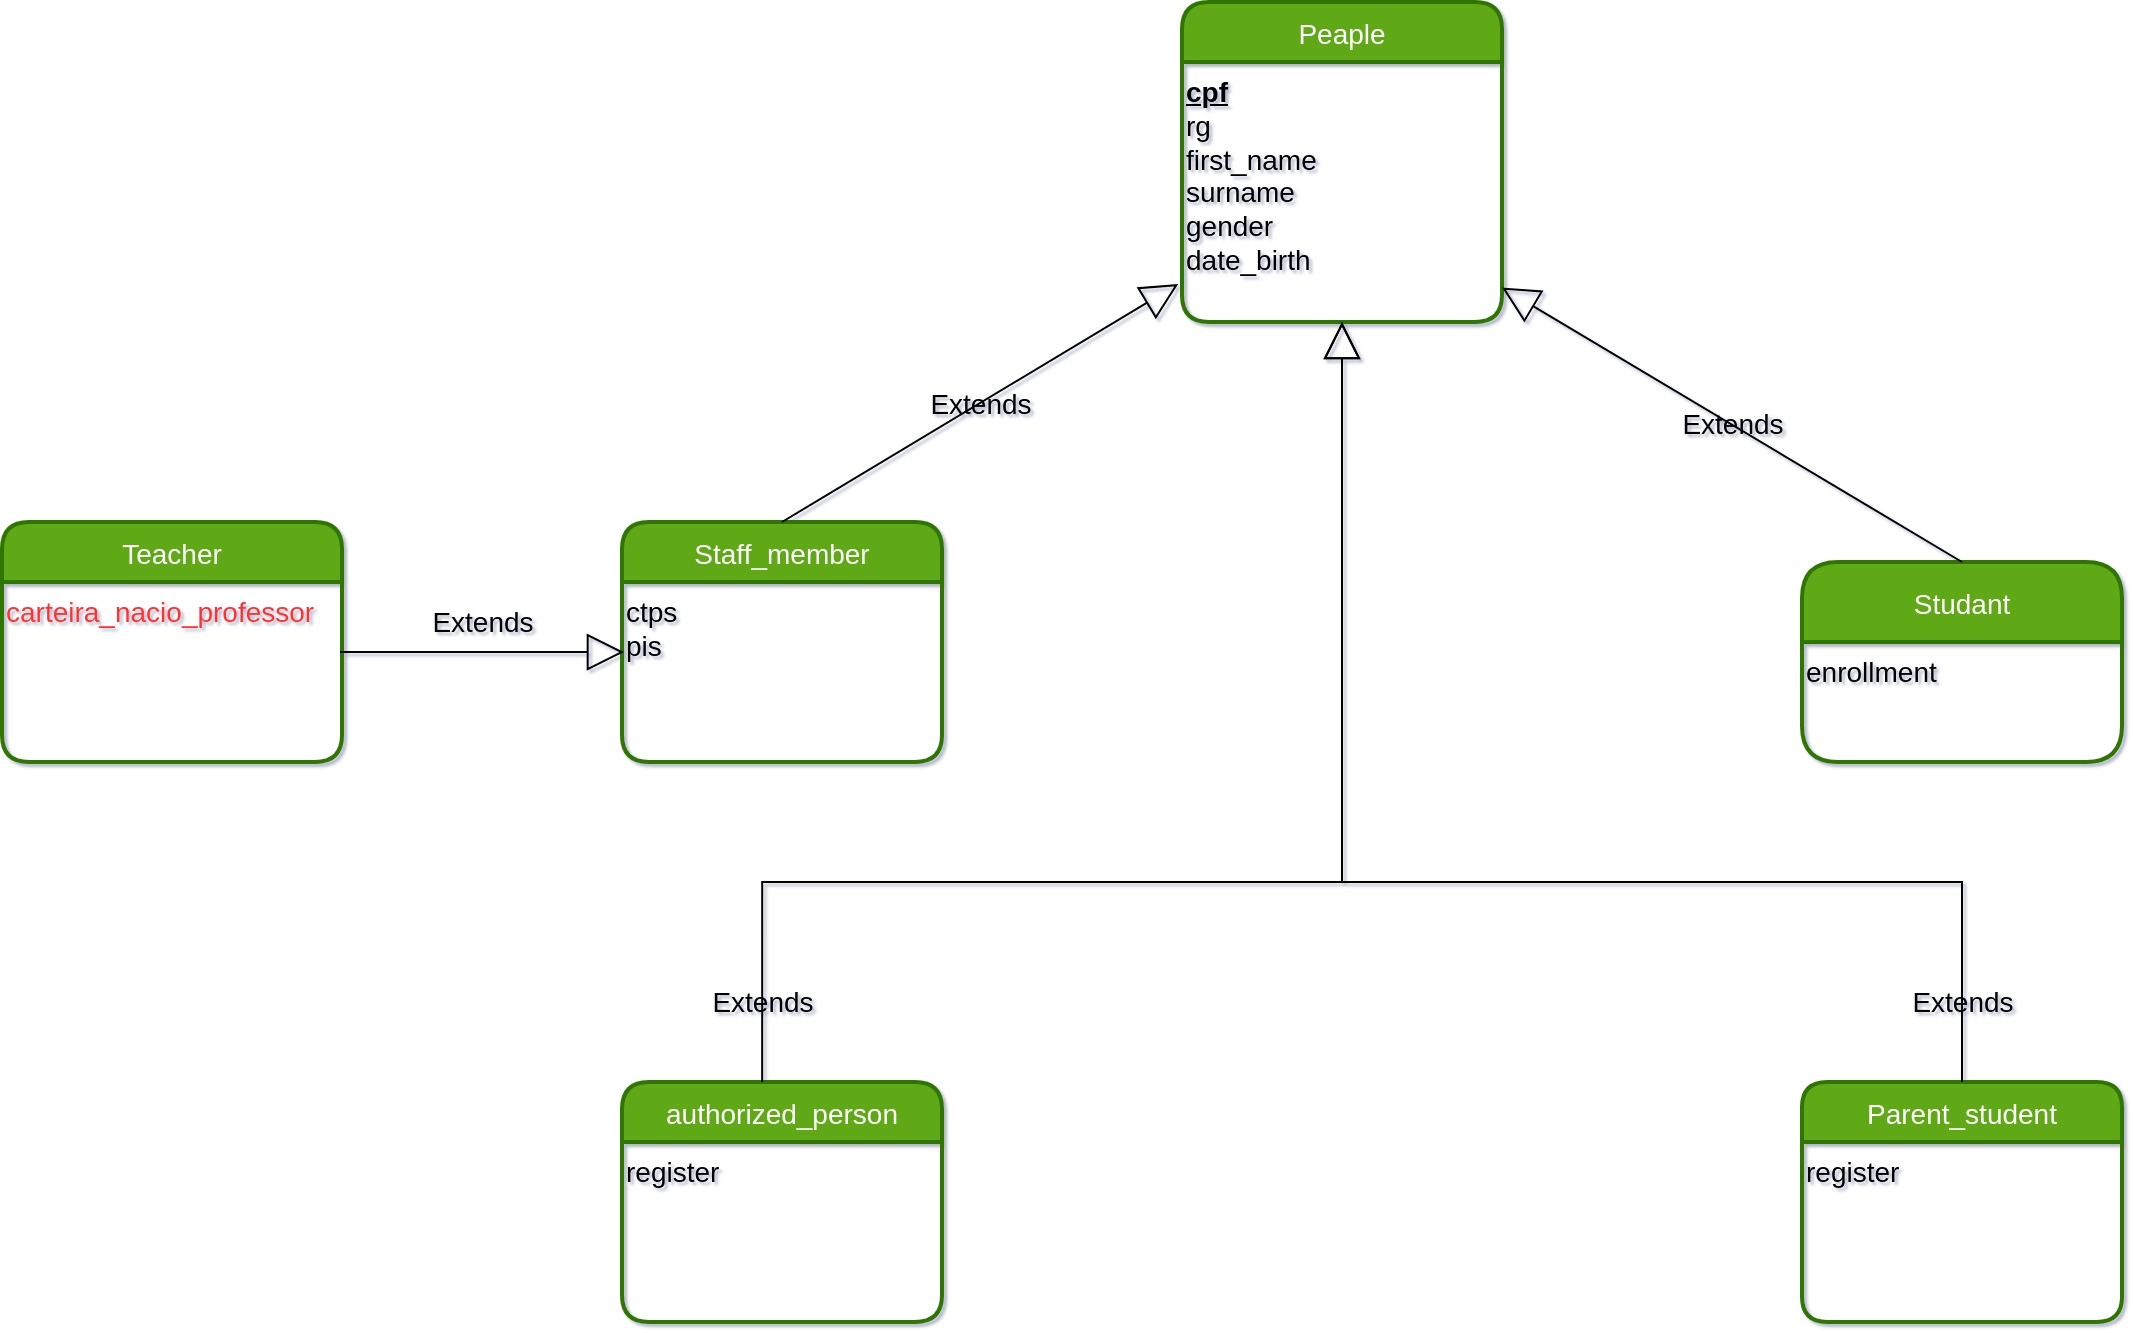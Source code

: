 <mxfile pages="2">
    <diagram id="AfMdnE-g4ZWjtciFe64G" name="Conceitual - Peaple">
        <mxGraphModel dx="1811" dy="539" grid="1" gridSize="10" guides="1" tooltips="1" connect="1" arrows="1" fold="1" page="1" pageScale="1" pageWidth="1169" pageHeight="827" background="#FFFFFF" math="0" shadow="1">
            <root>
                <mxCell id="0"/>
                <mxCell id="1" parent="0"/>
                <mxCell id="2" value="Peaple" style="swimlane;childLayout=stackLayout;horizontal=1;startSize=30;horizontalStack=0;rounded=1;fontSize=14;fontStyle=0;strokeWidth=2;resizeParent=0;resizeLast=1;shadow=0;dashed=0;align=center;labelBackgroundColor=none;labelBorderColor=none;fillColor=#60a917;fontColor=#ffffff;strokeColor=#2D7600;" parent="1" vertex="1">
                    <mxGeometry x="-490" y="30" width="160" height="160" as="geometry">
                        <mxRectangle x="310" y="50" width="80" height="30" as="alternateBounds"/>
                    </mxGeometry>
                </mxCell>
                <mxCell id="3" value="&lt;div style=&quot;font-size: 14px&quot;&gt;&lt;u&gt;&lt;font style=&quot;font-size: 14px&quot; color=&quot;#000000&quot;&gt;&lt;b&gt;cpf&lt;/b&gt;&lt;/font&gt;&lt;/u&gt;&lt;/div&gt;&lt;div style=&quot;font-size: 14px&quot;&gt;&lt;span&gt;&lt;font style=&quot;font-size: 14px&quot; color=&quot;#000000&quot;&gt;rg&lt;/font&gt;&lt;/span&gt;&lt;/div&gt;&lt;div style=&quot;font-size: 14px&quot;&gt;&lt;span&gt;&lt;font style=&quot;font-size: 14px&quot; color=&quot;#000000&quot;&gt;first_name&lt;/font&gt;&lt;/span&gt;&lt;/div&gt;&lt;div style=&quot;font-size: 14px&quot;&gt;&lt;font style=&quot;font-size: 14px&quot; color=&quot;#000000&quot;&gt;surname&lt;/font&gt;&lt;/div&gt;&lt;div style=&quot;font-size: 14px&quot;&gt;&lt;font style=&quot;font-size: 14px&quot; color=&quot;#000000&quot;&gt;gender&lt;/font&gt;&lt;/div&gt;&lt;div style=&quot;font-size: 14px&quot;&gt;&lt;font style=&quot;font-size: 14px&quot;&gt;&lt;font color=&quot;#000000&quot;&gt;date_birth&lt;/font&gt;&lt;br&gt;&lt;/font&gt;&lt;/div&gt;" style="text;html=1;align=left;verticalAlign=top;resizable=0;points=[];autosize=1;strokeColor=none;fillColor=none;" parent="2" vertex="1">
                    <mxGeometry y="30" width="160" height="130" as="geometry"/>
                </mxCell>
                <mxCell id="4" value="Studant" style="swimlane;childLayout=stackLayout;horizontal=1;startSize=40;horizontalStack=0;rounded=1;fontSize=14;fontStyle=0;strokeWidth=2;resizeParent=0;resizeLast=1;shadow=0;dashed=0;align=center;fillColor=#60a917;fontColor=#ffffff;strokeColor=#2D7600;" parent="1" vertex="1">
                    <mxGeometry x="-180" y="310" width="160" height="100" as="geometry"/>
                </mxCell>
                <mxCell id="5" value="&lt;font color=&quot;#000000&quot;&gt;enrollment&lt;/font&gt;" style="text;html=1;align=left;verticalAlign=top;resizable=0;points=[];autosize=1;strokeColor=none;fillColor=none;fontSize=14;" parent="4" vertex="1">
                    <mxGeometry y="40" width="160" height="60" as="geometry"/>
                </mxCell>
                <mxCell id="6" value="Teacher" style="swimlane;childLayout=stackLayout;horizontal=1;startSize=30;horizontalStack=0;rounded=1;fontSize=14;fontStyle=0;strokeWidth=2;resizeParent=0;resizeLast=1;shadow=0;dashed=0;align=center;fillColor=#60a917;fontColor=#ffffff;strokeColor=#2D7600;" parent="1" vertex="1">
                    <mxGeometry x="-1080" y="290" width="170" height="120" as="geometry"/>
                </mxCell>
                <mxCell id="7" value="&lt;font color=&quot;#ff3333&quot;&gt;carteira_nacio_professor&lt;/font&gt;" style="text;html=1;align=left;verticalAlign=top;resizable=0;points=[];autosize=1;strokeColor=none;fillColor=none;fontSize=14;" parent="6" vertex="1">
                    <mxGeometry y="30" width="170" height="90" as="geometry"/>
                </mxCell>
                <mxCell id="8" value="&lt;font color=&quot;#000000&quot; style=&quot;&quot;&gt;Extends&lt;/font&gt;" style="endArrow=block;endSize=16;endFill=0;html=1;rounded=0;fontSize=14;exitX=0.5;exitY=0;exitDx=0;exitDy=0;strokeColor=#000000;labelBackgroundColor=none;" parent="1" source="4" target="3" edge="1">
                    <mxGeometry width="160" relative="1" as="geometry">
                        <mxPoint x="-160" y="320" as="sourcePoint"/>
                        <mxPoint y="320" as="targetPoint"/>
                    </mxGeometry>
                </mxCell>
                <mxCell id="9" value="authorized_person" style="swimlane;childLayout=stackLayout;horizontal=1;startSize=30;horizontalStack=0;rounded=1;fontSize=14;fontStyle=0;strokeWidth=2;resizeParent=0;resizeLast=1;shadow=0;dashed=0;align=center;labelBackgroundColor=none;labelBorderColor=none;fillColor=#60a917;fontColor=#ffffff;strokeColor=#2D7600;" parent="1" vertex="1">
                    <mxGeometry x="-770" y="570" width="160" height="120" as="geometry"/>
                </mxCell>
                <mxCell id="10" value="&lt;font color=&quot;#000000&quot;&gt;register&lt;/font&gt;" style="text;html=1;align=left;verticalAlign=top;resizable=0;points=[];autosize=1;strokeColor=none;fillColor=none;fontSize=14;fontColor=#97D077;" parent="9" vertex="1">
                    <mxGeometry y="30" width="160" height="90" as="geometry"/>
                </mxCell>
                <mxCell id="11" value="Parent_student" style="swimlane;childLayout=stackLayout;horizontal=1;startSize=30;horizontalStack=0;rounded=1;fontSize=14;fontStyle=0;strokeWidth=2;resizeParent=0;resizeLast=1;shadow=0;dashed=0;align=center;labelBackgroundColor=none;labelBorderColor=none;glass=0;sketch=0;swimlaneLine=1;fillColor=#60a917;fontColor=#ffffff;strokeColor=#2D7600;arcSize=14;" parent="1" vertex="1">
                    <mxGeometry x="-180" y="570" width="160" height="120" as="geometry"/>
                </mxCell>
                <mxCell id="12" value="&lt;font color=&quot;#000000&quot;&gt;register&lt;/font&gt;" style="text;html=1;align=left;verticalAlign=top;resizable=0;points=[];autosize=1;fontSize=14;" parent="11" vertex="1">
                    <mxGeometry y="30" width="160" height="90" as="geometry"/>
                </mxCell>
                <mxCell id="13" value="&lt;span style=&quot;&quot;&gt;Extends&lt;/span&gt;" style="endArrow=block;endSize=16;endFill=0;html=1;rounded=0;fontSize=14;fontColor=#000000;exitX=0.438;exitY=0;exitDx=0;exitDy=0;exitPerimeter=0;edgeStyle=orthogonalEdgeStyle;strokeColor=#000000;labelBackgroundColor=none;" parent="1" source="9" target="3" edge="1">
                    <mxGeometry x="-0.881" width="160" relative="1" as="geometry">
                        <mxPoint x="-230" y="350" as="sourcePoint"/>
                        <mxPoint x="-70" y="350" as="targetPoint"/>
                        <Array as="points">
                            <mxPoint x="-700" y="470"/>
                            <mxPoint x="-410" y="470"/>
                        </Array>
                        <mxPoint as="offset"/>
                    </mxGeometry>
                </mxCell>
                <mxCell id="14" value="&lt;font color=&quot;#000000&quot;&gt;Extends&lt;/font&gt;" style="endArrow=block;endSize=16;endFill=0;html=1;rounded=0;fontSize=14;fontColor=#FFFFFF;exitX=0.5;exitY=0;exitDx=0;exitDy=0;edgeStyle=orthogonalEdgeStyle;labelBackgroundColor=none;strokeColor=#000000;" parent="1" source="11" edge="1">
                    <mxGeometry x="-0.884" width="160" relative="1" as="geometry">
                        <mxPoint x="-230" y="310" as="sourcePoint"/>
                        <mxPoint x="-410" y="190" as="targetPoint"/>
                        <Array as="points">
                            <mxPoint x="-100" y="470"/>
                            <mxPoint x="-410" y="470"/>
                        </Array>
                        <mxPoint as="offset"/>
                    </mxGeometry>
                </mxCell>
                <mxCell id="15" value="Staff_member" style="swimlane;childLayout=stackLayout;horizontal=1;startSize=30;horizontalStack=0;rounded=1;fontSize=14;fontStyle=0;strokeWidth=2;resizeParent=0;resizeLast=1;shadow=0;dashed=0;align=center;glass=0;labelBackgroundColor=none;labelBorderColor=none;sketch=0;fontColor=#ffffff;fillColor=#60a917;strokeColor=#2D7600;" parent="1" vertex="1">
                    <mxGeometry x="-770" y="290" width="160" height="120" as="geometry"/>
                </mxCell>
                <mxCell id="16" value="&lt;font color=&quot;#000000&quot;&gt;ctps&lt;br&gt;pis&lt;/font&gt;" style="text;html=1;align=left;verticalAlign=top;resizable=0;points=[];autosize=1;strokeColor=none;fillColor=none;fontSize=14;fontColor=#FFFFFF;" parent="15" vertex="1">
                    <mxGeometry y="30" width="160" height="90" as="geometry"/>
                </mxCell>
                <mxCell id="17" value="&lt;font style=&quot;&quot;&gt;Extends&lt;/font&gt;" style="endArrow=block;endSize=16;endFill=0;html=1;rounded=0;fontSize=14;fontColor=#000000;entryX=-0.012;entryY=0.854;entryDx=0;entryDy=0;entryPerimeter=0;exitX=0.5;exitY=0;exitDx=0;exitDy=0;strokeColor=#000000;labelBackgroundColor=none;" parent="1" source="15" target="3" edge="1">
                    <mxGeometry width="160" relative="1" as="geometry">
                        <mxPoint x="-660" y="410" as="sourcePoint"/>
                        <mxPoint x="-500" y="410" as="targetPoint"/>
                    </mxGeometry>
                </mxCell>
                <mxCell id="18" value="&lt;font style=&quot;&quot;&gt;Extends&lt;/font&gt;" style="endArrow=block;endSize=16;endFill=0;html=1;rounded=0;fontSize=14;fontColor=#000000;exitX=0.994;exitY=0.389;exitDx=0;exitDy=0;exitPerimeter=0;entryX=0.006;entryY=0.389;entryDx=0;entryDy=0;entryPerimeter=0;strokeColor=#000000;labelBackgroundColor=none;" parent="1" source="7" target="16" edge="1">
                    <mxGeometry x="0.0" y="15" width="160" relative="1" as="geometry">
                        <mxPoint x="-660" y="410" as="sourcePoint"/>
                        <mxPoint x="-500" y="410" as="targetPoint"/>
                        <mxPoint as="offset"/>
                    </mxGeometry>
                </mxCell>
            </root>
        </mxGraphModel>
    </diagram>
    <diagram id="pSEHbn4MYelLucld0nCO" name="Parent">
        <mxGraphModel dx="2748" dy="539" grid="1" gridSize="10" guides="1" tooltips="1" connect="1" arrows="1" fold="1" page="1" pageScale="1" pageWidth="827" pageHeight="1169" background="#ffffff" math="0" shadow="0">
            <root>
                <mxCell id="Catww3blxHvyXf62gdcK-0"/>
                <mxCell id="Catww3blxHvyXf62gdcK-1" parent="Catww3blxHvyXf62gdcK-0"/>
                <mxCell id="dPK-7Pq9csTcs9CNnk73-0" value="student" style="swimlane;childLayout=stackLayout;horizontal=1;startSize=40;horizontalStack=0;rounded=1;fontSize=14;fontStyle=0;strokeWidth=2;resizeParent=0;resizeLast=1;shadow=0;dashed=0;align=center;fillColor=#60a917;fontColor=#ffffff;strokeColor=#2D7600;arcSize=6;" parent="Catww3blxHvyXf62gdcK-1" vertex="1">
                    <mxGeometry x="-1050" y="56" width="160" height="150" as="geometry"/>
                </mxCell>
                <mxCell id="dPK-7Pq9csTcs9CNnk73-1" value="&lt;font color=&quot;#000000&quot;&gt;&lt;u&gt;cpf&lt;/u&gt;&lt;br&gt;enrollment&lt;br&gt;first_name&lt;br&gt;surname&lt;br&gt;gender&lt;br&gt;date_birth&lt;/font&gt;" style="text;html=1;align=left;verticalAlign=top;resizable=0;points=[];autosize=1;strokeColor=none;fillColor=none;fontSize=14;" parent="dPK-7Pq9csTcs9CNnk73-0" vertex="1">
                    <mxGeometry y="40" width="160" height="110" as="geometry"/>
                </mxCell>
                <mxCell id="dPK-7Pq9csTcs9CNnk73-2" value="address" style="shape=table;startSize=30;container=1;collapsible=1;childLayout=tableLayout;fixedRows=1;rowLines=0;fontStyle=1;align=center;resizeLast=1;fontFamily=Helvetica;gradientDirection=radial;rounded=1;fontSize=14;strokeWidth=2;swimlaneFillColor=none;fillColor=#60a917;fontColor=#ffffff;strokeColor=#2D7600;" parent="Catww3blxHvyXf62gdcK-1" vertex="1">
                    <mxGeometry x="-1325.5" y="218" width="180" height="312" as="geometry"/>
                </mxCell>
                <mxCell id="dPK-7Pq9csTcs9CNnk73-3" value="" style="shape=tableRow;horizontal=0;startSize=0;swimlaneHead=0;swimlaneBody=0;fillColor=none;collapsible=0;dropTarget=0;points=[[0,0.5],[1,0.5]];portConstraint=eastwest;top=0;left=0;right=0;bottom=1;fontSize=14;" parent="dPK-7Pq9csTcs9CNnk73-2" vertex="1">
                    <mxGeometry y="30" width="180" height="30" as="geometry"/>
                </mxCell>
                <mxCell id="dPK-7Pq9csTcs9CNnk73-4" value="" style="shape=partialRectangle;connectable=0;fillColor=none;top=0;left=0;bottom=0;right=0;fontStyle=1;overflow=hidden;fontSize=14;" parent="dPK-7Pq9csTcs9CNnk73-3" vertex="1">
                    <mxGeometry width="30" height="30" as="geometry">
                        <mxRectangle width="30" height="30" as="alternateBounds"/>
                    </mxGeometry>
                </mxCell>
                <mxCell id="dPK-7Pq9csTcs9CNnk73-5" value="id" style="shape=partialRectangle;connectable=0;fillColor=none;top=0;left=0;bottom=0;right=0;align=left;spacingLeft=6;fontStyle=5;overflow=hidden;fontSize=14;fontColor=#000000;" parent="dPK-7Pq9csTcs9CNnk73-3" vertex="1">
                    <mxGeometry x="30" width="150" height="30" as="geometry">
                        <mxRectangle width="150" height="30" as="alternateBounds"/>
                    </mxGeometry>
                </mxCell>
                <mxCell id="dPK-7Pq9csTcs9CNnk73-6" value="" style="shape=tableRow;horizontal=0;startSize=0;swimlaneHead=0;swimlaneBody=0;fillColor=none;collapsible=0;dropTarget=0;points=[[0,0.5],[1,0.5]];portConstraint=eastwest;top=0;left=0;right=0;bottom=0;fontSize=14;" parent="dPK-7Pq9csTcs9CNnk73-2" vertex="1">
                    <mxGeometry y="60" width="180" height="30" as="geometry"/>
                </mxCell>
                <mxCell id="dPK-7Pq9csTcs9CNnk73-7" value="" style="shape=partialRectangle;connectable=0;fillColor=none;top=0;left=0;bottom=0;right=0;editable=1;overflow=hidden;fontSize=14;" parent="dPK-7Pq9csTcs9CNnk73-6" vertex="1">
                    <mxGeometry width="30" height="30" as="geometry">
                        <mxRectangle width="30" height="30" as="alternateBounds"/>
                    </mxGeometry>
                </mxCell>
                <mxCell id="dPK-7Pq9csTcs9CNnk73-8" value="public_place" style="shape=partialRectangle;connectable=0;fillColor=none;top=0;left=0;bottom=0;right=0;align=left;spacingLeft=6;overflow=hidden;fontSize=14;fontColor=#000000;" parent="dPK-7Pq9csTcs9CNnk73-6" vertex="1">
                    <mxGeometry x="30" width="150" height="30" as="geometry">
                        <mxRectangle width="150" height="30" as="alternateBounds"/>
                    </mxGeometry>
                </mxCell>
                <mxCell id="dPK-7Pq9csTcs9CNnk73-9" value="" style="shape=tableRow;horizontal=0;startSize=0;swimlaneHead=0;swimlaneBody=0;fillColor=none;collapsible=0;dropTarget=0;points=[[0,0.5],[1,0.5]];portConstraint=eastwest;top=0;left=0;right=0;bottom=0;fontSize=14;" parent="dPK-7Pq9csTcs9CNnk73-2" vertex="1">
                    <mxGeometry y="90" width="180" height="30" as="geometry"/>
                </mxCell>
                <mxCell id="dPK-7Pq9csTcs9CNnk73-10" value="" style="shape=partialRectangle;connectable=0;fillColor=none;top=0;left=0;bottom=0;right=0;editable=1;overflow=hidden;fontSize=14;" parent="dPK-7Pq9csTcs9CNnk73-9" vertex="1">
                    <mxGeometry width="30" height="30" as="geometry">
                        <mxRectangle width="30" height="30" as="alternateBounds"/>
                    </mxGeometry>
                </mxCell>
                <mxCell id="dPK-7Pq9csTcs9CNnk73-11" value="addres_name" style="shape=partialRectangle;connectable=0;fillColor=none;top=0;left=0;bottom=0;right=0;align=left;spacingLeft=6;overflow=hidden;fontSize=14;fontColor=#000000;" parent="dPK-7Pq9csTcs9CNnk73-9" vertex="1">
                    <mxGeometry x="30" width="150" height="30" as="geometry">
                        <mxRectangle width="150" height="30" as="alternateBounds"/>
                    </mxGeometry>
                </mxCell>
                <mxCell id="dPK-7Pq9csTcs9CNnk73-12" value="" style="shape=tableRow;horizontal=0;startSize=0;swimlaneHead=0;swimlaneBody=0;fillColor=none;collapsible=0;dropTarget=0;points=[[0,0.5],[1,0.5]];portConstraint=eastwest;top=0;left=0;right=0;bottom=0;fontSize=14;" parent="dPK-7Pq9csTcs9CNnk73-2" vertex="1">
                    <mxGeometry y="120" width="180" height="30" as="geometry"/>
                </mxCell>
                <mxCell id="dPK-7Pq9csTcs9CNnk73-13" value="" style="shape=partialRectangle;connectable=0;fillColor=none;top=0;left=0;bottom=0;right=0;editable=1;overflow=hidden;fontSize=14;" parent="dPK-7Pq9csTcs9CNnk73-12" vertex="1">
                    <mxGeometry width="30" height="30" as="geometry">
                        <mxRectangle width="30" height="30" as="alternateBounds"/>
                    </mxGeometry>
                </mxCell>
                <mxCell id="dPK-7Pq9csTcs9CNnk73-14" value="number" style="shape=partialRectangle;connectable=0;fillColor=none;top=0;left=0;bottom=0;right=0;align=left;spacingLeft=6;overflow=hidden;fontSize=14;fontColor=#000000;" parent="dPK-7Pq9csTcs9CNnk73-12" vertex="1">
                    <mxGeometry x="30" width="150" height="30" as="geometry">
                        <mxRectangle width="150" height="30" as="alternateBounds"/>
                    </mxGeometry>
                </mxCell>
                <mxCell id="dPK-7Pq9csTcs9CNnk73-15" value="" style="shape=tableRow;horizontal=0;startSize=0;swimlaneHead=0;swimlaneBody=0;fillColor=none;collapsible=0;dropTarget=0;points=[[0,0.5],[1,0.5]];portConstraint=eastwest;top=0;left=0;right=0;bottom=0;fontSize=14;" parent="dPK-7Pq9csTcs9CNnk73-2" vertex="1">
                    <mxGeometry y="150" width="180" height="30" as="geometry"/>
                </mxCell>
                <mxCell id="dPK-7Pq9csTcs9CNnk73-16" value="" style="shape=partialRectangle;connectable=0;fillColor=none;top=0;left=0;bottom=0;right=0;editable=1;overflow=hidden;fontSize=14;" parent="dPK-7Pq9csTcs9CNnk73-15" vertex="1">
                    <mxGeometry width="30" height="30" as="geometry">
                        <mxRectangle width="30" height="30" as="alternateBounds"/>
                    </mxGeometry>
                </mxCell>
                <mxCell id="dPK-7Pq9csTcs9CNnk73-17" value="cep" style="shape=partialRectangle;connectable=0;fillColor=none;top=0;left=0;bottom=0;right=0;align=left;spacingLeft=6;overflow=hidden;fontSize=14;fontColor=#000000;" parent="dPK-7Pq9csTcs9CNnk73-15" vertex="1">
                    <mxGeometry x="30" width="150" height="30" as="geometry">
                        <mxRectangle width="150" height="30" as="alternateBounds"/>
                    </mxGeometry>
                </mxCell>
                <mxCell id="dPK-7Pq9csTcs9CNnk73-18" value="" style="shape=tableRow;horizontal=0;startSize=0;swimlaneHead=0;swimlaneBody=0;fillColor=none;collapsible=0;dropTarget=0;points=[[0,0.5],[1,0.5]];portConstraint=eastwest;top=0;left=0;right=0;bottom=0;fontSize=14;" parent="dPK-7Pq9csTcs9CNnk73-2" vertex="1">
                    <mxGeometry y="180" width="180" height="30" as="geometry"/>
                </mxCell>
                <mxCell id="dPK-7Pq9csTcs9CNnk73-19" value="" style="shape=partialRectangle;connectable=0;fillColor=none;top=0;left=0;bottom=0;right=0;editable=1;overflow=hidden;fontSize=14;" parent="dPK-7Pq9csTcs9CNnk73-18" vertex="1">
                    <mxGeometry width="30" height="30" as="geometry">
                        <mxRectangle width="30" height="30" as="alternateBounds"/>
                    </mxGeometry>
                </mxCell>
                <mxCell id="dPK-7Pq9csTcs9CNnk73-20" value="complement" style="shape=partialRectangle;connectable=0;fillColor=none;top=0;left=0;bottom=0;right=0;align=left;spacingLeft=6;overflow=hidden;fontSize=14;fontColor=#000000;" parent="dPK-7Pq9csTcs9CNnk73-18" vertex="1">
                    <mxGeometry x="30" width="150" height="30" as="geometry">
                        <mxRectangle width="150" height="30" as="alternateBounds"/>
                    </mxGeometry>
                </mxCell>
                <mxCell id="dPK-7Pq9csTcs9CNnk73-21" value="" style="shape=tableRow;horizontal=0;startSize=0;swimlaneHead=0;swimlaneBody=0;fillColor=none;collapsible=0;dropTarget=0;points=[[0,0.5],[1,0.5]];portConstraint=eastwest;top=0;left=0;right=0;bottom=0;fontSize=14;" parent="dPK-7Pq9csTcs9CNnk73-2" vertex="1">
                    <mxGeometry y="210" width="180" height="30" as="geometry"/>
                </mxCell>
                <mxCell id="dPK-7Pq9csTcs9CNnk73-22" value="" style="shape=partialRectangle;connectable=0;fillColor=none;top=0;left=0;bottom=0;right=0;editable=1;overflow=hidden;fontSize=14;" parent="dPK-7Pq9csTcs9CNnk73-21" vertex="1">
                    <mxGeometry width="30" height="30" as="geometry">
                        <mxRectangle width="30" height="30" as="alternateBounds"/>
                    </mxGeometry>
                </mxCell>
                <mxCell id="dPK-7Pq9csTcs9CNnk73-23" value="neighborhood" style="shape=partialRectangle;connectable=0;fillColor=none;top=0;left=0;bottom=0;right=0;align=left;spacingLeft=6;overflow=hidden;fontSize=14;fontColor=#000000;" parent="dPK-7Pq9csTcs9CNnk73-21" vertex="1">
                    <mxGeometry x="30" width="150" height="30" as="geometry">
                        <mxRectangle width="150" height="30" as="alternateBounds"/>
                    </mxGeometry>
                </mxCell>
                <mxCell id="dPK-7Pq9csTcs9CNnk73-24" value="" style="shape=tableRow;horizontal=0;startSize=0;swimlaneHead=0;swimlaneBody=0;fillColor=none;collapsible=0;dropTarget=0;points=[[0,0.5],[1,0.5]];portConstraint=eastwest;top=0;left=0;right=0;bottom=0;fontSize=14;" parent="dPK-7Pq9csTcs9CNnk73-2" vertex="1">
                    <mxGeometry y="240" width="180" height="30" as="geometry"/>
                </mxCell>
                <mxCell id="dPK-7Pq9csTcs9CNnk73-25" value="" style="shape=partialRectangle;connectable=0;fillColor=none;top=0;left=0;bottom=0;right=0;fontStyle=0;overflow=hidden;fontSize=14;" parent="dPK-7Pq9csTcs9CNnk73-24" vertex="1">
                    <mxGeometry width="30" height="30" as="geometry">
                        <mxRectangle width="30" height="30" as="alternateBounds"/>
                    </mxGeometry>
                </mxCell>
                <mxCell id="dPK-7Pq9csTcs9CNnk73-26" value="city" style="shape=partialRectangle;connectable=0;fillColor=none;top=0;left=0;bottom=0;right=0;align=left;spacingLeft=6;fontStyle=0;overflow=hidden;fontSize=14;fontColor=#000000;" parent="dPK-7Pq9csTcs9CNnk73-24" vertex="1">
                    <mxGeometry x="30" width="150" height="30" as="geometry">
                        <mxRectangle width="150" height="30" as="alternateBounds"/>
                    </mxGeometry>
                </mxCell>
                <mxCell id="dPK-7Pq9csTcs9CNnk73-27" value="" style="shape=tableRow;horizontal=0;startSize=0;swimlaneHead=0;swimlaneBody=0;fillColor=none;collapsible=0;dropTarget=0;points=[[0,0.5],[1,0.5]];portConstraint=eastwest;top=0;left=0;right=0;bottom=0;fontSize=14;" parent="dPK-7Pq9csTcs9CNnk73-2" vertex="1">
                    <mxGeometry y="270" width="180" height="22" as="geometry"/>
                </mxCell>
                <mxCell id="dPK-7Pq9csTcs9CNnk73-28" value="" style="shape=partialRectangle;connectable=0;fillColor=none;top=0;left=0;bottom=0;right=0;fontStyle=0;overflow=hidden;fontSize=14;" parent="dPK-7Pq9csTcs9CNnk73-27" vertex="1">
                    <mxGeometry width="30" height="22" as="geometry">
                        <mxRectangle width="30" height="22" as="alternateBounds"/>
                    </mxGeometry>
                </mxCell>
                <mxCell id="dPK-7Pq9csTcs9CNnk73-29" value="country" style="shape=partialRectangle;connectable=0;fillColor=none;top=0;left=0;bottom=0;right=0;align=left;spacingLeft=6;fontStyle=0;overflow=hidden;fontSize=14;fontColor=#000000;" parent="dPK-7Pq9csTcs9CNnk73-27" vertex="1">
                    <mxGeometry x="30" width="150" height="22" as="geometry">
                        <mxRectangle width="150" height="22" as="alternateBounds"/>
                    </mxGeometry>
                </mxCell>
                <mxCell id="dPK-7Pq9csTcs9CNnk73-30" value="" style="shape=tableRow;horizontal=0;startSize=0;swimlaneHead=0;swimlaneBody=0;fillColor=none;collapsible=0;dropTarget=0;points=[[0,0.5],[1,0.5]];portConstraint=eastwest;top=0;left=0;right=0;bottom=0;fontSize=14;" parent="dPK-7Pq9csTcs9CNnk73-2" vertex="1">
                    <mxGeometry y="292" width="180" height="20" as="geometry"/>
                </mxCell>
                <mxCell id="dPK-7Pq9csTcs9CNnk73-31" value="" style="shape=partialRectangle;connectable=0;fillColor=none;top=0;left=0;bottom=0;right=0;editable=1;overflow=hidden;fontSize=14;" parent="dPK-7Pq9csTcs9CNnk73-30" vertex="1">
                    <mxGeometry width="30" height="20" as="geometry">
                        <mxRectangle width="30" height="20" as="alternateBounds"/>
                    </mxGeometry>
                </mxCell>
                <mxCell id="dPK-7Pq9csTcs9CNnk73-32" value="" style="shape=partialRectangle;connectable=0;fillColor=none;top=0;left=0;bottom=0;right=0;align=left;spacingLeft=6;overflow=hidden;fontSize=14;fontColor=#000000;" parent="dPK-7Pq9csTcs9CNnk73-30" vertex="1">
                    <mxGeometry x="30" width="150" height="20" as="geometry">
                        <mxRectangle width="150" height="20" as="alternateBounds"/>
                    </mxGeometry>
                </mxCell>
                <mxCell id="dPK-7Pq9csTcs9CNnk73-33" value="parent_student" style="swimlane;childLayout=stackLayout;horizontal=1;startSize=30;horizontalStack=0;rounded=1;fontSize=14;fontStyle=0;strokeWidth=2;resizeParent=0;resizeLast=1;shadow=0;dashed=0;align=center;labelBackgroundColor=none;labelBorderColor=none;glass=0;sketch=0;swimlaneLine=1;fillColor=#60a917;fontColor=#ffffff;strokeColor=#2D7600;arcSize=14;" parent="Catww3blxHvyXf62gdcK-1" vertex="1">
                    <mxGeometry x="-1580" y="50" width="160" height="160" as="geometry"/>
                </mxCell>
                <mxCell id="dPK-7Pq9csTcs9CNnk73-34" value="&lt;font color=&quot;#000000&quot;&gt;&lt;u&gt;cpf&lt;br&gt;&lt;/u&gt;register&lt;br&gt;first_name&lt;br&gt;surname&lt;br&gt;gender&lt;br&gt;date_birth&lt;/font&gt;" style="text;html=1;align=left;verticalAlign=top;resizable=0;points=[];autosize=1;fontSize=14;" parent="dPK-7Pq9csTcs9CNnk73-33" vertex="1">
                    <mxGeometry y="30" width="160" height="130" as="geometry"/>
                </mxCell>
                <mxCell id="dPK-7Pq9csTcs9CNnk73-35" value="&lt;span style=&quot;font-weight: 700;&quot;&gt;responsible&lt;/span&gt;" style="shape=rhombus;perimeter=rhombusPerimeter;whiteSpace=wrap;html=1;align=center;fontSize=22;fillColor=none;strokeColor=#000000;fontColor=#000000;" parent="Catww3blxHvyXf62gdcK-1" vertex="1">
                    <mxGeometry x="-1337" y="91" width="203" height="80" as="geometry"/>
                </mxCell>
                <mxCell id="dPK-7Pq9csTcs9CNnk73-36" value="" style="edgeStyle=entityRelationEdgeStyle;fontSize=12;html=1;endArrow=ERoneToMany;rounded=0;entryX=0;entryY=0.5;entryDx=0;entryDy=0;exitX=1;exitY=0.5;exitDx=0;exitDy=0;strokeColor=#000000;" parent="Catww3blxHvyXf62gdcK-1" source="dPK-7Pq9csTcs9CNnk73-35" target="dPK-7Pq9csTcs9CNnk73-0" edge="1">
                    <mxGeometry width="100" height="100" relative="1" as="geometry">
                        <mxPoint x="-1254" y="41" as="sourcePoint"/>
                        <mxPoint x="-1154" y="-59" as="targetPoint"/>
                    </mxGeometry>
                </mxCell>
                <mxCell id="dPK-7Pq9csTcs9CNnk73-37" value="" style="edgeStyle=entityRelationEdgeStyle;fontSize=12;html=1;endArrow=ERoneToMany;rounded=0;entryX=1.007;entryY=0.39;entryDx=0;entryDy=0;entryPerimeter=0;exitX=0;exitY=0.5;exitDx=0;exitDy=0;strokeColor=#000000;" parent="Catww3blxHvyXf62gdcK-1" source="dPK-7Pq9csTcs9CNnk73-35" target="dPK-7Pq9csTcs9CNnk73-34" edge="1">
                    <mxGeometry width="100" height="100" relative="1" as="geometry">
                        <mxPoint x="-1254" y="41" as="sourcePoint"/>
                        <mxPoint x="-1154" y="-59" as="targetPoint"/>
                    </mxGeometry>
                </mxCell>
                <mxCell id="SVlVLu6Halhj_VPUHmY0-0" value="resides" style="shape=rhombus;perimeter=rhombusPerimeter;whiteSpace=wrap;html=1;align=center;labelBackgroundColor=none;fontColor=#000000;strokeColor=#000000;strokeWidth=1;fillColor=none;" parent="Catww3blxHvyXf62gdcK-1" vertex="1">
                    <mxGeometry x="-1560" y="340" width="120" height="60" as="geometry"/>
                </mxCell>
                <mxCell id="SVlVLu6Halhj_VPUHmY0-1" value="" style="fontSize=12;html=1;endArrow=ERmandOne;fontColor=#FFFFFF;exitX=0.5;exitY=0;exitDx=0;exitDy=0;strokeColor=#000000;" parent="Catww3blxHvyXf62gdcK-1" source="SVlVLu6Halhj_VPUHmY0-0" target="dPK-7Pq9csTcs9CNnk73-34" edge="1">
                    <mxGeometry width="100" height="100" relative="1" as="geometry">
                        <mxPoint x="-1423.5" y="406" as="sourcePoint"/>
                        <mxPoint x="-1323.5" y="306" as="targetPoint"/>
                    </mxGeometry>
                </mxCell>
                <mxCell id="SVlVLu6Halhj_VPUHmY0-2" value="" style="fontSize=12;html=1;endArrow=ERmandOne;fontColor=#FFFFFF;exitX=1;exitY=0.5;exitDx=0;exitDy=0;entryX=-0.007;entryY=0.067;entryDx=0;entryDy=0;entryPerimeter=0;strokeColor=#000000;" parent="Catww3blxHvyXf62gdcK-1" source="SVlVLu6Halhj_VPUHmY0-0" target="dPK-7Pq9csTcs9CNnk73-15" edge="1">
                    <mxGeometry width="100" height="100" relative="1" as="geometry">
                        <mxPoint x="-1497.5" y="320" as="sourcePoint"/>
                        <mxPoint x="-1397.5" y="220" as="targetPoint"/>
                    </mxGeometry>
                </mxCell>
                <mxCell id="SVlVLu6Halhj_VPUHmY0-23" value="&lt;table border=&quot;1&quot; width=&quot;100%&quot; cellpadding=&quot;4&quot; style=&quot;width: 100% ; height: 100% ; border-collapse: collapse ; font-size: 18px&quot;&gt;&lt;tbody style=&quot;font-size: 18px&quot;&gt;&lt;tr style=&quot;font-size: 18px&quot;&gt;&lt;th align=&quot;center&quot; style=&quot;font-size: 18px&quot;&gt;Modelo Físico&lt;/th&gt;&lt;/tr&gt;&lt;tr style=&quot;font-size: 18px&quot;&gt;&lt;td&gt;&lt;br style=&quot;font-size: 18px&quot;&gt;&lt;b&gt;parent_studan&lt;/b&gt;&lt;span&gt;t(&lt;/span&gt;&lt;u&gt;cpf&lt;/u&gt;&lt;span&gt;, register, first_name, surname, gender, date_birth, address_id)&lt;/span&gt;&lt;br&gt;address_id reference&lt;span&gt;&amp;nbsp;&lt;/span&gt;&lt;b&gt;address&lt;/b&gt;&lt;span&gt;(&lt;/span&gt;&lt;u&gt;id&lt;/u&gt;&lt;span&gt;)&lt;br&gt;&lt;/span&gt;&lt;br&gt;&lt;b&gt;student&lt;/b&gt;&lt;span&gt;(&lt;/span&gt;&lt;u&gt;cpf&lt;/u&gt;&lt;span&gt;, enrollment, first_name, surname, gender, date_birth)&lt;/span&gt;&lt;br&gt;&lt;b&gt;address&lt;/b&gt;&lt;span&gt;(&lt;/span&gt;&lt;u&gt;id&lt;/u&gt;&lt;span&gt;, public_place, address_name, number, cep, complement, neighborhood, city, country)&lt;/span&gt;&lt;br&gt;&lt;b&gt;&lt;br&gt;responsible&lt;/b&gt;&lt;span&gt;(&lt;/span&gt;&lt;u&gt;parent_cpf&lt;/u&gt;&lt;span&gt;, &lt;/span&gt;&lt;u&gt;student_cpf&lt;/u&gt;&lt;span&gt;)&lt;br&gt;&lt;/span&gt;parent_cpf reference&amp;nbsp;&lt;b&gt;parent_student&lt;/b&gt;(&lt;u&gt;cpf)&lt;br&gt;&lt;/u&gt;student_cpf reference&amp;nbsp;&lt;b&gt;student&lt;/b&gt;(&lt;u&gt;cpf&lt;/u&gt;)&lt;br&gt;&lt;br style=&quot;font-size: 18px&quot;&gt;&lt;/td&gt;&lt;/tr&gt;&lt;tr style=&quot;font-size: 18px&quot;&gt;&lt;td style=&quot;font-size: 18px&quot;&gt;&lt;br style=&quot;font-size: 18px&quot;&gt;&lt;/td&gt;&lt;/tr&gt;&lt;/tbody&gt;&lt;/table&gt;" style="text;html=1;strokeColor=default;fillColor=none;overflow=fill;labelBackgroundColor=none;fontColor=#000000;fontSize=18;strokeWidth=3;" parent="Catww3blxHvyXf62gdcK-1" vertex="1">
                    <mxGeometry x="-1635" y="600" width="790" height="370" as="geometry"/>
                </mxCell>
            </root>
        </mxGraphModel>
    </diagram>
</mxfile>